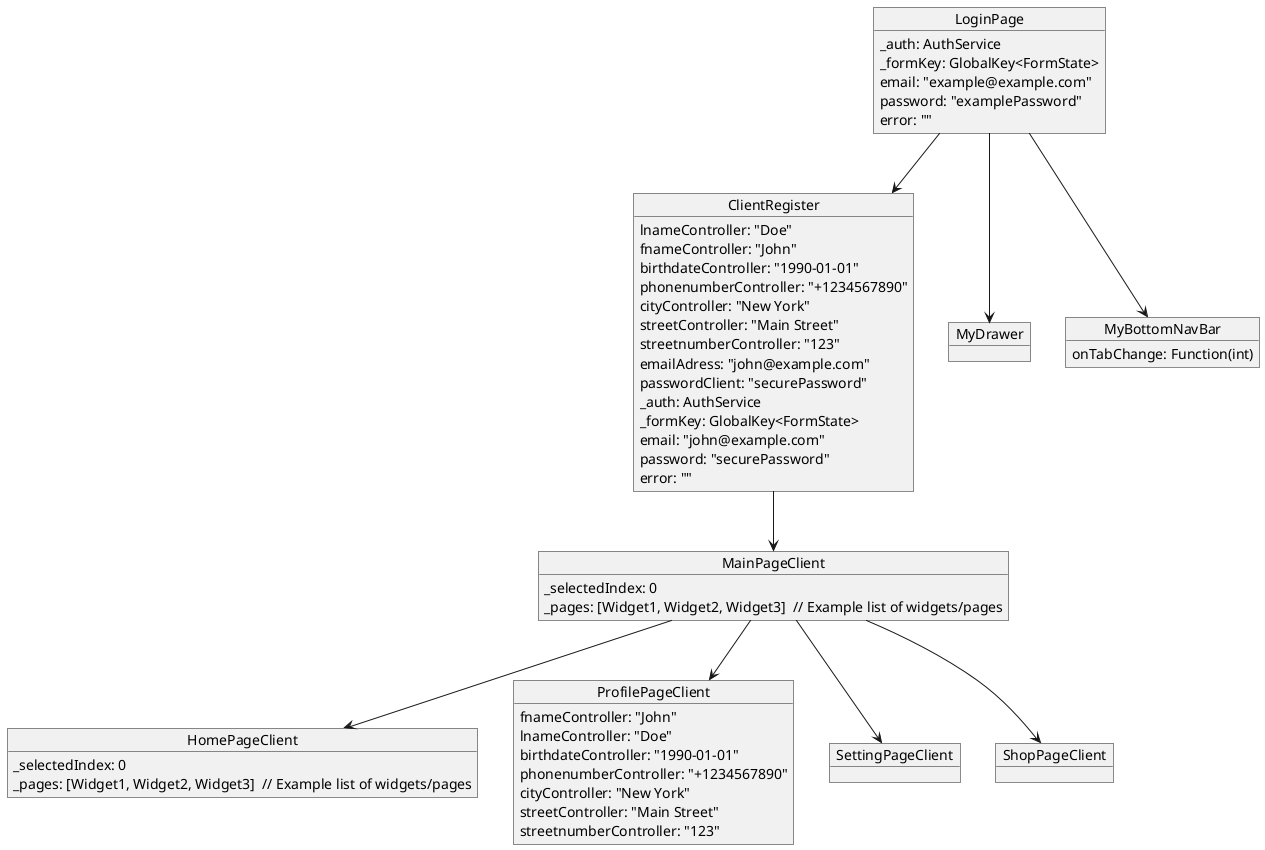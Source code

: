 @startuml BarrelSnap_ObjectDiagram

object LoginPage {
  _auth: AuthService
  _formKey: GlobalKey<FormState>
  email: "example@example.com"
  password: "examplePassword"
  error: ""
}

object ClientRegister {
  lnameController: "Doe"
  fnameController: "John"
  birthdateController: "1990-01-01"
  phonenumberController: "+1234567890"
  cityController: "New York"
  streetController: "Main Street"
  streetnumberController: "123"
  emailAdress: "john@example.com"
  passwordClient: "securePassword"
  _auth: AuthService
  _formKey: GlobalKey<FormState>
  email: "john@example.com"
  password: "securePassword"
  error: ""
}

object HomePageClient {
  _selectedIndex: 0
  _pages: [Widget1, Widget2, Widget3]  // Example list of widgets/pages
}

object MainPageClient {
  _selectedIndex: 0
  _pages: [Widget1, Widget2, Widget3]  // Example list of widgets/pages
}

object MyDrawer {
}

object MyBottomNavBar {
  onTabChange: Function(int)
}

object ProfilePageClient {
  fnameController: "John"
  lnameController: "Doe"
  birthdateController: "1990-01-01"
  phonenumberController: "+1234567890"
  cityController: "New York"
  streetController: "Main Street"
  streetnumberController: "123"
}

object SettingPageClient {
}

object ShopPageClient {
}

LoginPage --> ClientRegister
LoginPage --> MyDrawer
LoginPage --> MyBottomNavBar

ClientRegister --> MainPageClient

MainPageClient --> HomePageClient
MainPageClient --> ShopPageClient
MainPageClient --> ProfilePageClient
MainPageClient --> SettingPageClient

@enduml
